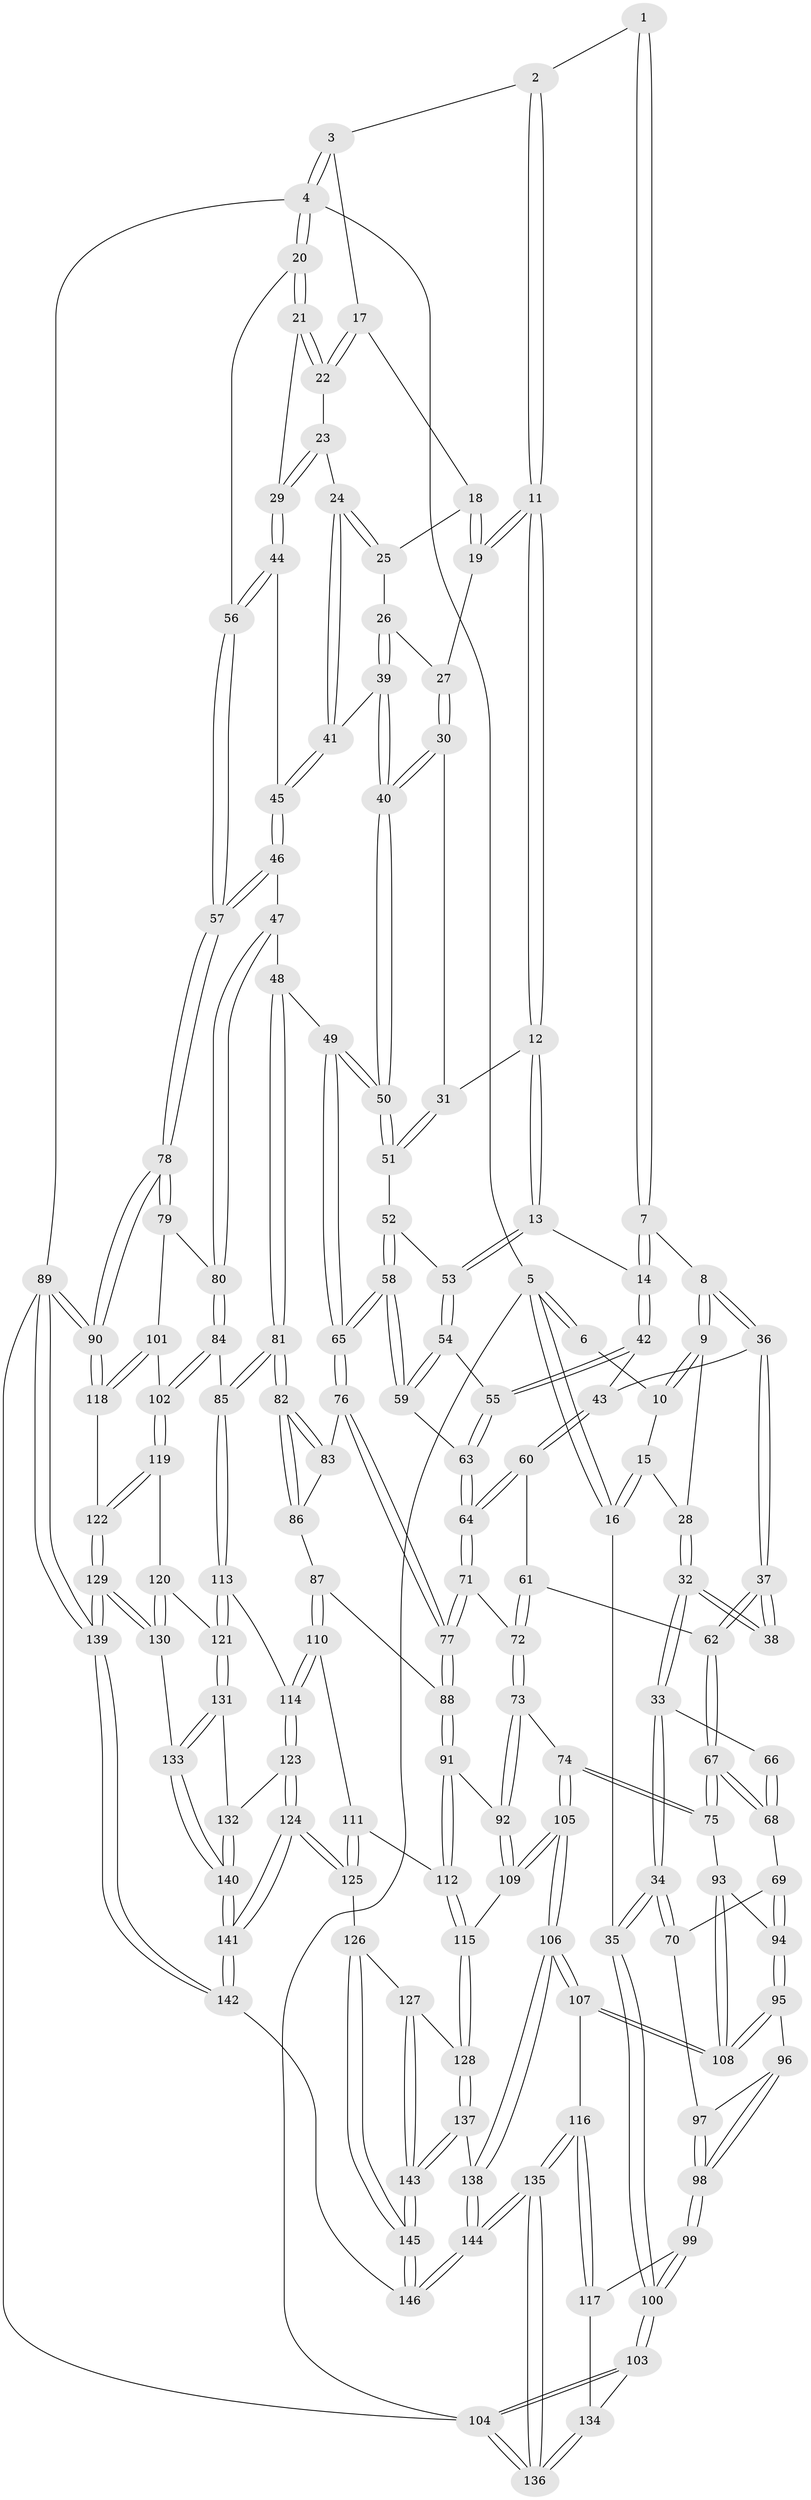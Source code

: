 // Generated by graph-tools (version 1.1) at 2025/00/03/09/25 05:00:39]
// undirected, 146 vertices, 362 edges
graph export_dot {
graph [start="1"]
  node [color=gray90,style=filled];
  1 [pos="+0.4775701096899953+0"];
  2 [pos="+0.5549634424199887+0"];
  3 [pos="+0.9647307218596934+0"];
  4 [pos="+1+0"];
  5 [pos="+0+0"];
  6 [pos="+0.18342674659079383+0"];
  7 [pos="+0.4553126831655958+0"];
  8 [pos="+0.2426544262756015+0.11990131612630434"];
  9 [pos="+0.2276633543082851+0.10519819732115254"];
  10 [pos="+0.18543917614511127+0"];
  11 [pos="+0.6536838704451902+0.1324155638666309"];
  12 [pos="+0.6298131697113961+0.17024702395991265"];
  13 [pos="+0.569158990049527+0.18889376553327927"];
  14 [pos="+0.45522530843098624+0.15110860629836503"];
  15 [pos="+0.05418400945773692+0.09598408728108625"];
  16 [pos="+0+0"];
  17 [pos="+0.8643842836335913+0"];
  18 [pos="+0.7901652927975171+0.0680512236247135"];
  19 [pos="+0.7238348695169565+0.11456953905629068"];
  20 [pos="+1+0"];
  21 [pos="+0.9587113940290396+0.19111116350023755"];
  22 [pos="+0.8872367336073663+0.09576599847524592"];
  23 [pos="+0.8776451607644591+0.13782638554497478"];
  24 [pos="+0.8351356456301317+0.19157258753245177"];
  25 [pos="+0.8034431681678654+0.12353234725469939"];
  26 [pos="+0.7803639929721277+0.1905452936374655"];
  27 [pos="+0.7503158833313913+0.16481149619213772"];
  28 [pos="+0.08646670593595486+0.13861978697385863"];
  29 [pos="+0.9176452449127559+0.23992966169308785"];
  30 [pos="+0.7376882417062318+0.2131466645217066"];
  31 [pos="+0.6668946856159844+0.21553793534819649"];
  32 [pos="+0.08639529449363119+0.1820662758071929"];
  33 [pos="+0.01844535562801676+0.27231522603400976"];
  34 [pos="+0+0.3914067852374096"];
  35 [pos="+0+0.38839476768902687"];
  36 [pos="+0.2827902269483771+0.21534367737120788"];
  37 [pos="+0.25693262039118775+0.23963703220160162"];
  38 [pos="+0.2401448008405668+0.2456736290435863"];
  39 [pos="+0.7993796750158446+0.22495354817193416"];
  40 [pos="+0.7881709890649682+0.23520657584296975"];
  41 [pos="+0.8338521967159891+0.21530047898165453"];
  42 [pos="+0.3813727616332252+0.2163729978075221"];
  43 [pos="+0.36448373548982327+0.22083912347838505"];
  44 [pos="+0.914527740928498+0.2456634891393604"];
  45 [pos="+0.9095538688592503+0.2526922009870695"];
  46 [pos="+0.9159113272593956+0.32991290228265524"];
  47 [pos="+0.8633126290149117+0.39532128033316194"];
  48 [pos="+0.7875919467999544+0.39885052761041145"];
  49 [pos="+0.7604972041679761+0.38145978075613945"];
  50 [pos="+0.7471336840156129+0.3427486434435808"];
  51 [pos="+0.6931790922251647+0.2919949484733972"];
  52 [pos="+0.6270580619152956+0.30757806715470937"];
  53 [pos="+0.5673261219272534+0.26540060974723667"];
  54 [pos="+0.547307250353527+0.3037565353426029"];
  55 [pos="+0.4566454903976922+0.3079318547866198"];
  56 [pos="+1+0.26459021503266617"];
  57 [pos="+1+0.3406681149397094"];
  58 [pos="+0.5846544930227354+0.4154171396578961"];
  59 [pos="+0.5722010005530823+0.40988866045770195"];
  60 [pos="+0.3676499227587137+0.3517510021664694"];
  61 [pos="+0.3433082158032585+0.38208066834500587"];
  62 [pos="+0.2752081150453114+0.3858049791409051"];
  63 [pos="+0.46921629807700743+0.4173361464721503"];
  64 [pos="+0.45997780398720034+0.4246075018493554"];
  65 [pos="+0.6041845057786475+0.4309369404034466"];
  66 [pos="+0.23467323402502732+0.24998862771000407"];
  67 [pos="+0.22861709577777545+0.48878553664104"];
  68 [pos="+0.08318944556132762+0.43347206938094796"];
  69 [pos="+0.049677235428996325+0.4353440534565125"];
  70 [pos="+0+0.42597647277094064"];
  71 [pos="+0.42153292303942075+0.48363735669034236"];
  72 [pos="+0.38690461722641234+0.49754567971282715"];
  73 [pos="+0.30472108544551335+0.558985767206201"];
  74 [pos="+0.3044260842371748+0.5589724887447598"];
  75 [pos="+0.2856100178738403+0.5545735002779534"];
  76 [pos="+0.6043901038065689+0.44425816984027194"];
  77 [pos="+0.5140145531998264+0.556177119035345"];
  78 [pos="+1+0.5324561930222523"];
  79 [pos="+0.9968194842777826+0.5200396031213624"];
  80 [pos="+0.9453540790797159+0.5042502439385681"];
  81 [pos="+0.7397475842185554+0.6066437777089383"];
  82 [pos="+0.7373890649378474+0.6059225527165921"];
  83 [pos="+0.6131306539046183+0.4640635929921814"];
  84 [pos="+0.7897421684892509+0.6575390811937342"];
  85 [pos="+0.7756862740333582+0.6538790133256182"];
  86 [pos="+0.5906586153985067+0.6117920745889851"];
  87 [pos="+0.5558500852150965+0.6245532252492183"];
  88 [pos="+0.5327651738768191+0.6113389869577088"];
  89 [pos="+1+1"];
  90 [pos="+1+0.7594442164028613"];
  91 [pos="+0.42544238668358647+0.6502029776519234"];
  92 [pos="+0.35549329910958744+0.613654320163618"];
  93 [pos="+0.25803525850972137+0.581275510095848"];
  94 [pos="+0.14237882997144935+0.6564212642300602"];
  95 [pos="+0.13896938140754458+0.661161707459968"];
  96 [pos="+0.12403999195807298+0.6656121790365159"];
  97 [pos="+0.01994477681110209+0.549553355195852"];
  98 [pos="+0.04533149954569465+0.7094458603755873"];
  99 [pos="+0.033483210551213886+0.7226778823165318"];
  100 [pos="+0+0.7256631761139426"];
  101 [pos="+0.9238687840861564+0.6914127174087666"];
  102 [pos="+0.832941124705784+0.6947178681638166"];
  103 [pos="+0+0.9149143687920702"];
  104 [pos="+0+1"];
  105 [pos="+0.27349235285656104+0.8130234381006028"];
  106 [pos="+0.24520852702070217+0.825695640964376"];
  107 [pos="+0.22867747009930672+0.8228061193312706"];
  108 [pos="+0.21993312867534254+0.7966282777459682"];
  109 [pos="+0.3395727274434365+0.8007608000175067"];
  110 [pos="+0.5645550570249869+0.7361076814055836"];
  111 [pos="+0.4949777475051999+0.7669385356672366"];
  112 [pos="+0.4490751830440615+0.7657120234003278"];
  113 [pos="+0.6869511360201377+0.7511531272976578"];
  114 [pos="+0.6403803884765519+0.7786513007667702"];
  115 [pos="+0.3932677339594114+0.809786985612905"];
  116 [pos="+0.19069226714181214+0.8388061932028674"];
  117 [pos="+0.0862127634272709+0.8123227911087602"];
  118 [pos="+1+0.7486454159708006"];
  119 [pos="+0.8466897562116422+0.7724233546856714"];
  120 [pos="+0.808409092668143+0.8271033177585163"];
  121 [pos="+0.7641137285976052+0.8413428398928425"];
  122 [pos="+0.9056349986795484+0.829190573441231"];
  123 [pos="+0.6356797254614049+0.8415393712653552"];
  124 [pos="+0.598301989076694+0.908684962850271"];
  125 [pos="+0.542292633717794+0.9049869450413702"];
  126 [pos="+0.5207224929295211+0.9129019952050483"];
  127 [pos="+0.43029208157310245+0.882436427323831"];
  128 [pos="+0.4199858379267956+0.8769449407619085"];
  129 [pos="+0.9129659268744189+0.9264758687812777"];
  130 [pos="+0.8252231565391033+0.8936204900879362"];
  131 [pos="+0.75871554168555+0.8504629583024351"];
  132 [pos="+0.7361765988519589+0.8802340236207352"];
  133 [pos="+0.8098829741283117+0.9015334004695604"];
  134 [pos="+0.08106749291849125+0.8180399082202501"];
  135 [pos="+0+1"];
  136 [pos="+0+1"];
  137 [pos="+0.3861323823894934+0.9300309368568277"];
  138 [pos="+0.3001145038640176+0.9690429078140965"];
  139 [pos="+1+1"];
  140 [pos="+0.7535115668046836+0.9401157869033869"];
  141 [pos="+0.7091852983692689+1"];
  142 [pos="+0.7310633844018992+1"];
  143 [pos="+0.45537061037565535+1"];
  144 [pos="+0.24789476613288666+1"];
  145 [pos="+0.4582878141593834+1"];
  146 [pos="+0.4471549606058885+1"];
  1 -- 2;
  1 -- 7;
  1 -- 7;
  2 -- 3;
  2 -- 11;
  2 -- 11;
  3 -- 4;
  3 -- 4;
  3 -- 17;
  4 -- 5;
  4 -- 20;
  4 -- 20;
  4 -- 89;
  5 -- 6;
  5 -- 6;
  5 -- 16;
  5 -- 16;
  5 -- 104;
  6 -- 10;
  7 -- 8;
  7 -- 14;
  7 -- 14;
  8 -- 9;
  8 -- 9;
  8 -- 36;
  8 -- 36;
  9 -- 10;
  9 -- 10;
  9 -- 28;
  10 -- 15;
  11 -- 12;
  11 -- 12;
  11 -- 19;
  11 -- 19;
  12 -- 13;
  12 -- 13;
  12 -- 31;
  13 -- 14;
  13 -- 53;
  13 -- 53;
  14 -- 42;
  14 -- 42;
  15 -- 16;
  15 -- 16;
  15 -- 28;
  16 -- 35;
  17 -- 18;
  17 -- 22;
  17 -- 22;
  18 -- 19;
  18 -- 19;
  18 -- 25;
  19 -- 27;
  20 -- 21;
  20 -- 21;
  20 -- 56;
  21 -- 22;
  21 -- 22;
  21 -- 29;
  22 -- 23;
  23 -- 24;
  23 -- 29;
  23 -- 29;
  24 -- 25;
  24 -- 25;
  24 -- 41;
  24 -- 41;
  25 -- 26;
  26 -- 27;
  26 -- 39;
  26 -- 39;
  27 -- 30;
  27 -- 30;
  28 -- 32;
  28 -- 32;
  29 -- 44;
  29 -- 44;
  30 -- 31;
  30 -- 40;
  30 -- 40;
  31 -- 51;
  31 -- 51;
  32 -- 33;
  32 -- 33;
  32 -- 38;
  32 -- 38;
  33 -- 34;
  33 -- 34;
  33 -- 66;
  34 -- 35;
  34 -- 35;
  34 -- 70;
  34 -- 70;
  35 -- 100;
  35 -- 100;
  36 -- 37;
  36 -- 37;
  36 -- 43;
  37 -- 38;
  37 -- 38;
  37 -- 62;
  37 -- 62;
  39 -- 40;
  39 -- 40;
  39 -- 41;
  40 -- 50;
  40 -- 50;
  41 -- 45;
  41 -- 45;
  42 -- 43;
  42 -- 55;
  42 -- 55;
  43 -- 60;
  43 -- 60;
  44 -- 45;
  44 -- 56;
  44 -- 56;
  45 -- 46;
  45 -- 46;
  46 -- 47;
  46 -- 57;
  46 -- 57;
  47 -- 48;
  47 -- 80;
  47 -- 80;
  48 -- 49;
  48 -- 81;
  48 -- 81;
  49 -- 50;
  49 -- 50;
  49 -- 65;
  49 -- 65;
  50 -- 51;
  50 -- 51;
  51 -- 52;
  52 -- 53;
  52 -- 58;
  52 -- 58;
  53 -- 54;
  53 -- 54;
  54 -- 55;
  54 -- 59;
  54 -- 59;
  55 -- 63;
  55 -- 63;
  56 -- 57;
  56 -- 57;
  57 -- 78;
  57 -- 78;
  58 -- 59;
  58 -- 59;
  58 -- 65;
  58 -- 65;
  59 -- 63;
  60 -- 61;
  60 -- 64;
  60 -- 64;
  61 -- 62;
  61 -- 72;
  61 -- 72;
  62 -- 67;
  62 -- 67;
  63 -- 64;
  63 -- 64;
  64 -- 71;
  64 -- 71;
  65 -- 76;
  65 -- 76;
  66 -- 68;
  66 -- 68;
  67 -- 68;
  67 -- 68;
  67 -- 75;
  67 -- 75;
  68 -- 69;
  69 -- 70;
  69 -- 94;
  69 -- 94;
  70 -- 97;
  71 -- 72;
  71 -- 77;
  71 -- 77;
  72 -- 73;
  72 -- 73;
  73 -- 74;
  73 -- 92;
  73 -- 92;
  74 -- 75;
  74 -- 75;
  74 -- 105;
  74 -- 105;
  75 -- 93;
  76 -- 77;
  76 -- 77;
  76 -- 83;
  77 -- 88;
  77 -- 88;
  78 -- 79;
  78 -- 79;
  78 -- 90;
  78 -- 90;
  79 -- 80;
  79 -- 101;
  80 -- 84;
  80 -- 84;
  81 -- 82;
  81 -- 82;
  81 -- 85;
  81 -- 85;
  82 -- 83;
  82 -- 83;
  82 -- 86;
  82 -- 86;
  83 -- 86;
  84 -- 85;
  84 -- 102;
  84 -- 102;
  85 -- 113;
  85 -- 113;
  86 -- 87;
  87 -- 88;
  87 -- 110;
  87 -- 110;
  88 -- 91;
  88 -- 91;
  89 -- 90;
  89 -- 90;
  89 -- 139;
  89 -- 139;
  89 -- 104;
  90 -- 118;
  90 -- 118;
  91 -- 92;
  91 -- 112;
  91 -- 112;
  92 -- 109;
  92 -- 109;
  93 -- 94;
  93 -- 108;
  93 -- 108;
  94 -- 95;
  94 -- 95;
  95 -- 96;
  95 -- 108;
  95 -- 108;
  96 -- 97;
  96 -- 98;
  96 -- 98;
  97 -- 98;
  97 -- 98;
  98 -- 99;
  98 -- 99;
  99 -- 100;
  99 -- 100;
  99 -- 117;
  100 -- 103;
  100 -- 103;
  101 -- 102;
  101 -- 118;
  101 -- 118;
  102 -- 119;
  102 -- 119;
  103 -- 104;
  103 -- 104;
  103 -- 134;
  104 -- 136;
  104 -- 136;
  105 -- 106;
  105 -- 106;
  105 -- 109;
  105 -- 109;
  106 -- 107;
  106 -- 107;
  106 -- 138;
  106 -- 138;
  107 -- 108;
  107 -- 108;
  107 -- 116;
  109 -- 115;
  110 -- 111;
  110 -- 114;
  110 -- 114;
  111 -- 112;
  111 -- 125;
  111 -- 125;
  112 -- 115;
  112 -- 115;
  113 -- 114;
  113 -- 121;
  113 -- 121;
  114 -- 123;
  114 -- 123;
  115 -- 128;
  115 -- 128;
  116 -- 117;
  116 -- 117;
  116 -- 135;
  116 -- 135;
  117 -- 134;
  118 -- 122;
  119 -- 120;
  119 -- 122;
  119 -- 122;
  120 -- 121;
  120 -- 130;
  120 -- 130;
  121 -- 131;
  121 -- 131;
  122 -- 129;
  122 -- 129;
  123 -- 124;
  123 -- 124;
  123 -- 132;
  124 -- 125;
  124 -- 125;
  124 -- 141;
  124 -- 141;
  125 -- 126;
  126 -- 127;
  126 -- 145;
  126 -- 145;
  127 -- 128;
  127 -- 143;
  127 -- 143;
  128 -- 137;
  128 -- 137;
  129 -- 130;
  129 -- 130;
  129 -- 139;
  129 -- 139;
  130 -- 133;
  131 -- 132;
  131 -- 133;
  131 -- 133;
  132 -- 140;
  132 -- 140;
  133 -- 140;
  133 -- 140;
  134 -- 136;
  134 -- 136;
  135 -- 136;
  135 -- 136;
  135 -- 144;
  135 -- 144;
  137 -- 138;
  137 -- 143;
  137 -- 143;
  138 -- 144;
  138 -- 144;
  139 -- 142;
  139 -- 142;
  140 -- 141;
  140 -- 141;
  141 -- 142;
  141 -- 142;
  142 -- 146;
  143 -- 145;
  143 -- 145;
  144 -- 146;
  144 -- 146;
  145 -- 146;
  145 -- 146;
}
